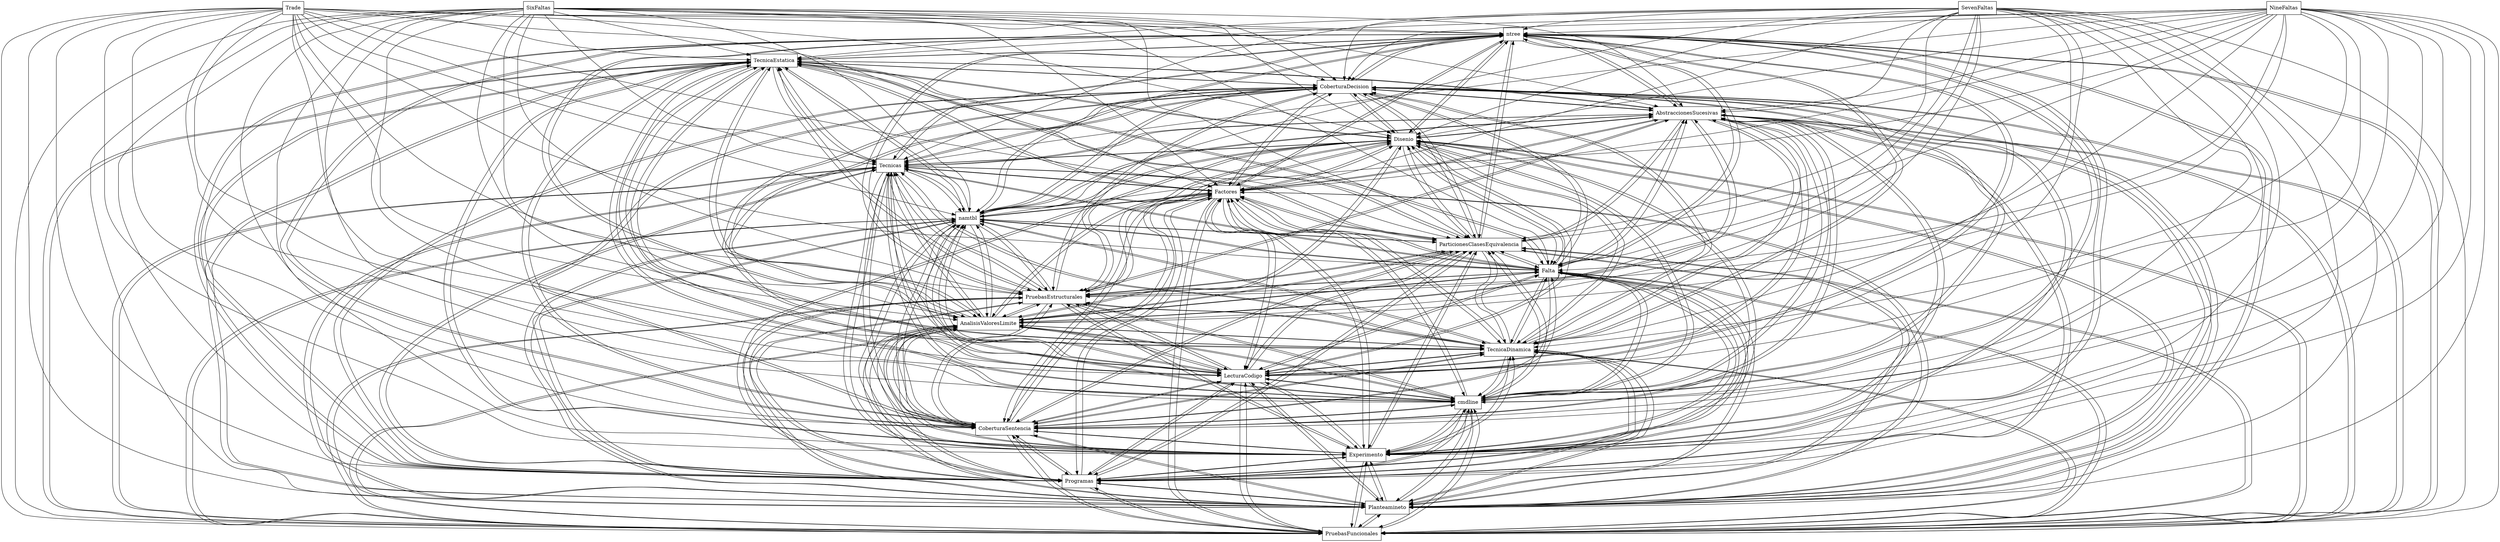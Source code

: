 digraph{
graph [rankdir=TB];
node [shape=box];
edge [arrowhead=normal];
0[label="ntree",]
1[label="TecnicaEstatica",]
2[label="PruebasFuncionales",]
3[label="Planteamineto",]
4[label="Programas",]
5[label="Experimento",]
6[label="Trade",]
7[label="CoberturaSentencia",]
8[label="cmdline",]
9[label="SixFaltas",]
10[label="LecturaCodigo",]
11[label="TecnicaDinamica",]
12[label="AnalisisValoresLimite",]
13[label="NineFaltas",]
14[label="PruebasEstructurales",]
15[label="Falta",]
16[label="ParticionesClasesEquivalencia",]
17[label="namtbl",]
18[label="Factores",]
19[label="SevenFaltas",]
20[label="Tecnicas",]
21[label="Disenio",]
22[label="AbstraccionesSucesivas",]
23[label="CoberturaDecision",]
0->1[label="",]
0->2[label="",]
0->3[label="",]
0->4[label="",]
0->5[label="",]
0->7[label="",]
0->8[label="",]
0->10[label="",]
0->11[label="",]
0->12[label="",]
0->14[label="",]
0->15[label="",]
0->16[label="",]
0->17[label="",]
0->18[label="",]
0->20[label="",]
0->21[label="",]
0->22[label="",]
0->23[label="",]
1->0[label="",]
1->2[label="",]
1->3[label="",]
1->4[label="",]
1->5[label="",]
1->7[label="",]
1->8[label="",]
1->10[label="",]
1->11[label="",]
1->12[label="",]
1->14[label="",]
1->15[label="",]
1->16[label="",]
1->17[label="",]
1->18[label="",]
1->20[label="",]
1->21[label="",]
1->22[label="",]
1->23[label="",]
2->0[label="",]
2->1[label="",]
2->3[label="",]
2->4[label="",]
2->5[label="",]
2->7[label="",]
2->8[label="",]
2->10[label="",]
2->11[label="",]
2->12[label="",]
2->14[label="",]
2->15[label="",]
2->16[label="",]
2->17[label="",]
2->18[label="",]
2->20[label="",]
2->21[label="",]
2->22[label="",]
2->23[label="",]
3->0[label="",]
3->1[label="",]
3->2[label="",]
3->4[label="",]
3->5[label="",]
3->7[label="",]
3->8[label="",]
3->10[label="",]
3->11[label="",]
3->12[label="",]
3->14[label="",]
3->15[label="",]
3->16[label="",]
3->17[label="",]
3->18[label="",]
3->20[label="",]
3->21[label="",]
3->22[label="",]
3->23[label="",]
4->0[label="",]
4->1[label="",]
4->2[label="",]
4->3[label="",]
4->5[label="",]
4->7[label="",]
4->8[label="",]
4->10[label="",]
4->11[label="",]
4->12[label="",]
4->14[label="",]
4->15[label="",]
4->16[label="",]
4->17[label="",]
4->18[label="",]
4->20[label="",]
4->21[label="",]
4->22[label="",]
4->23[label="",]
5->0[label="",]
5->1[label="",]
5->2[label="",]
5->3[label="",]
5->4[label="",]
5->7[label="",]
5->8[label="",]
5->10[label="",]
5->11[label="",]
5->12[label="",]
5->14[label="",]
5->15[label="",]
5->16[label="",]
5->17[label="",]
5->18[label="",]
5->20[label="",]
5->21[label="",]
5->22[label="",]
5->23[label="",]
6->0[label="",]
6->1[label="",]
6->2[label="",]
6->3[label="",]
6->4[label="",]
6->5[label="",]
6->7[label="",]
6->8[label="",]
6->10[label="",]
6->11[label="",]
6->12[label="",]
6->14[label="",]
6->15[label="",]
6->16[label="",]
6->17[label="",]
6->18[label="",]
6->20[label="",]
6->21[label="",]
6->22[label="",]
6->23[label="",]
7->0[label="",]
7->1[label="",]
7->2[label="",]
7->3[label="",]
7->4[label="",]
7->5[label="",]
7->8[label="",]
7->10[label="",]
7->11[label="",]
7->12[label="",]
7->14[label="",]
7->15[label="",]
7->16[label="",]
7->17[label="",]
7->18[label="",]
7->20[label="",]
7->21[label="",]
7->22[label="",]
7->23[label="",]
8->0[label="",]
8->1[label="",]
8->2[label="",]
8->3[label="",]
8->4[label="",]
8->5[label="",]
8->7[label="",]
8->10[label="",]
8->11[label="",]
8->12[label="",]
8->14[label="",]
8->15[label="",]
8->16[label="",]
8->17[label="",]
8->18[label="",]
8->20[label="",]
8->21[label="",]
8->22[label="",]
8->23[label="",]
9->0[label="",]
9->1[label="",]
9->2[label="",]
9->3[label="",]
9->4[label="",]
9->5[label="",]
9->7[label="",]
9->8[label="",]
9->10[label="",]
9->11[label="",]
9->12[label="",]
9->14[label="",]
9->15[label="",]
9->16[label="",]
9->17[label="",]
9->18[label="",]
9->20[label="",]
9->21[label="",]
9->22[label="",]
9->23[label="",]
10->0[label="",]
10->1[label="",]
10->2[label="",]
10->3[label="",]
10->4[label="",]
10->5[label="",]
10->7[label="",]
10->8[label="",]
10->11[label="",]
10->12[label="",]
10->14[label="",]
10->15[label="",]
10->16[label="",]
10->17[label="",]
10->18[label="",]
10->20[label="",]
10->21[label="",]
10->22[label="",]
10->23[label="",]
11->0[label="",]
11->1[label="",]
11->2[label="",]
11->3[label="",]
11->4[label="",]
11->5[label="",]
11->7[label="",]
11->8[label="",]
11->10[label="",]
11->12[label="",]
11->14[label="",]
11->15[label="",]
11->16[label="",]
11->17[label="",]
11->18[label="",]
11->20[label="",]
11->21[label="",]
11->22[label="",]
11->23[label="",]
12->0[label="",]
12->1[label="",]
12->2[label="",]
12->3[label="",]
12->4[label="",]
12->5[label="",]
12->7[label="",]
12->8[label="",]
12->10[label="",]
12->11[label="",]
12->14[label="",]
12->15[label="",]
12->16[label="",]
12->17[label="",]
12->18[label="",]
12->20[label="",]
12->21[label="",]
12->22[label="",]
12->23[label="",]
13->0[label="",]
13->1[label="",]
13->2[label="",]
13->3[label="",]
13->4[label="",]
13->5[label="",]
13->7[label="",]
13->8[label="",]
13->10[label="",]
13->11[label="",]
13->12[label="",]
13->14[label="",]
13->15[label="",]
13->16[label="",]
13->17[label="",]
13->18[label="",]
13->20[label="",]
13->21[label="",]
13->22[label="",]
13->23[label="",]
14->0[label="",]
14->1[label="",]
14->2[label="",]
14->3[label="",]
14->4[label="",]
14->5[label="",]
14->7[label="",]
14->8[label="",]
14->10[label="",]
14->11[label="",]
14->12[label="",]
14->15[label="",]
14->16[label="",]
14->17[label="",]
14->18[label="",]
14->20[label="",]
14->21[label="",]
14->22[label="",]
14->23[label="",]
15->0[label="",]
15->1[label="",]
15->2[label="",]
15->3[label="",]
15->4[label="",]
15->5[label="",]
15->7[label="",]
15->8[label="",]
15->10[label="",]
15->11[label="",]
15->12[label="",]
15->14[label="",]
15->16[label="",]
15->17[label="",]
15->18[label="",]
15->20[label="",]
15->21[label="",]
15->22[label="",]
15->23[label="",]
16->0[label="",]
16->1[label="",]
16->2[label="",]
16->3[label="",]
16->4[label="",]
16->5[label="",]
16->7[label="",]
16->8[label="",]
16->10[label="",]
16->11[label="",]
16->12[label="",]
16->14[label="",]
16->15[label="",]
16->17[label="",]
16->18[label="",]
16->20[label="",]
16->21[label="",]
16->22[label="",]
16->23[label="",]
17->0[label="",]
17->1[label="",]
17->2[label="",]
17->3[label="",]
17->4[label="",]
17->5[label="",]
17->7[label="",]
17->8[label="",]
17->10[label="",]
17->11[label="",]
17->12[label="",]
17->14[label="",]
17->15[label="",]
17->16[label="",]
17->18[label="",]
17->20[label="",]
17->21[label="",]
17->22[label="",]
17->23[label="",]
18->0[label="",]
18->1[label="",]
18->2[label="",]
18->3[label="",]
18->4[label="",]
18->5[label="",]
18->7[label="",]
18->8[label="",]
18->10[label="",]
18->11[label="",]
18->12[label="",]
18->14[label="",]
18->15[label="",]
18->16[label="",]
18->17[label="",]
18->20[label="",]
18->21[label="",]
18->22[label="",]
18->23[label="",]
19->0[label="",]
19->1[label="",]
19->2[label="",]
19->3[label="",]
19->4[label="",]
19->5[label="",]
19->7[label="",]
19->8[label="",]
19->10[label="",]
19->11[label="",]
19->12[label="",]
19->14[label="",]
19->15[label="",]
19->16[label="",]
19->17[label="",]
19->18[label="",]
19->20[label="",]
19->21[label="",]
19->22[label="",]
19->23[label="",]
20->0[label="",]
20->1[label="",]
20->2[label="",]
20->3[label="",]
20->4[label="",]
20->5[label="",]
20->7[label="",]
20->8[label="",]
20->10[label="",]
20->11[label="",]
20->12[label="",]
20->14[label="",]
20->15[label="",]
20->16[label="",]
20->17[label="",]
20->18[label="",]
20->21[label="",]
20->22[label="",]
20->23[label="",]
21->0[label="",]
21->1[label="",]
21->2[label="",]
21->3[label="",]
21->4[label="",]
21->5[label="",]
21->7[label="",]
21->8[label="",]
21->10[label="",]
21->11[label="",]
21->12[label="",]
21->14[label="",]
21->15[label="",]
21->16[label="",]
21->17[label="",]
21->18[label="",]
21->20[label="",]
21->22[label="",]
21->23[label="",]
22->0[label="",]
22->1[label="",]
22->2[label="",]
22->3[label="",]
22->4[label="",]
22->5[label="",]
22->7[label="",]
22->8[label="",]
22->10[label="",]
22->11[label="",]
22->12[label="",]
22->14[label="",]
22->15[label="",]
22->16[label="",]
22->17[label="",]
22->18[label="",]
22->20[label="",]
22->21[label="",]
22->23[label="",]
23->0[label="",]
23->1[label="",]
23->2[label="",]
23->3[label="",]
23->4[label="",]
23->5[label="",]
23->7[label="",]
23->8[label="",]
23->10[label="",]
23->11[label="",]
23->12[label="",]
23->14[label="",]
23->15[label="",]
23->16[label="",]
23->17[label="",]
23->18[label="",]
23->20[label="",]
23->21[label="",]
23->22[label="",]
}
